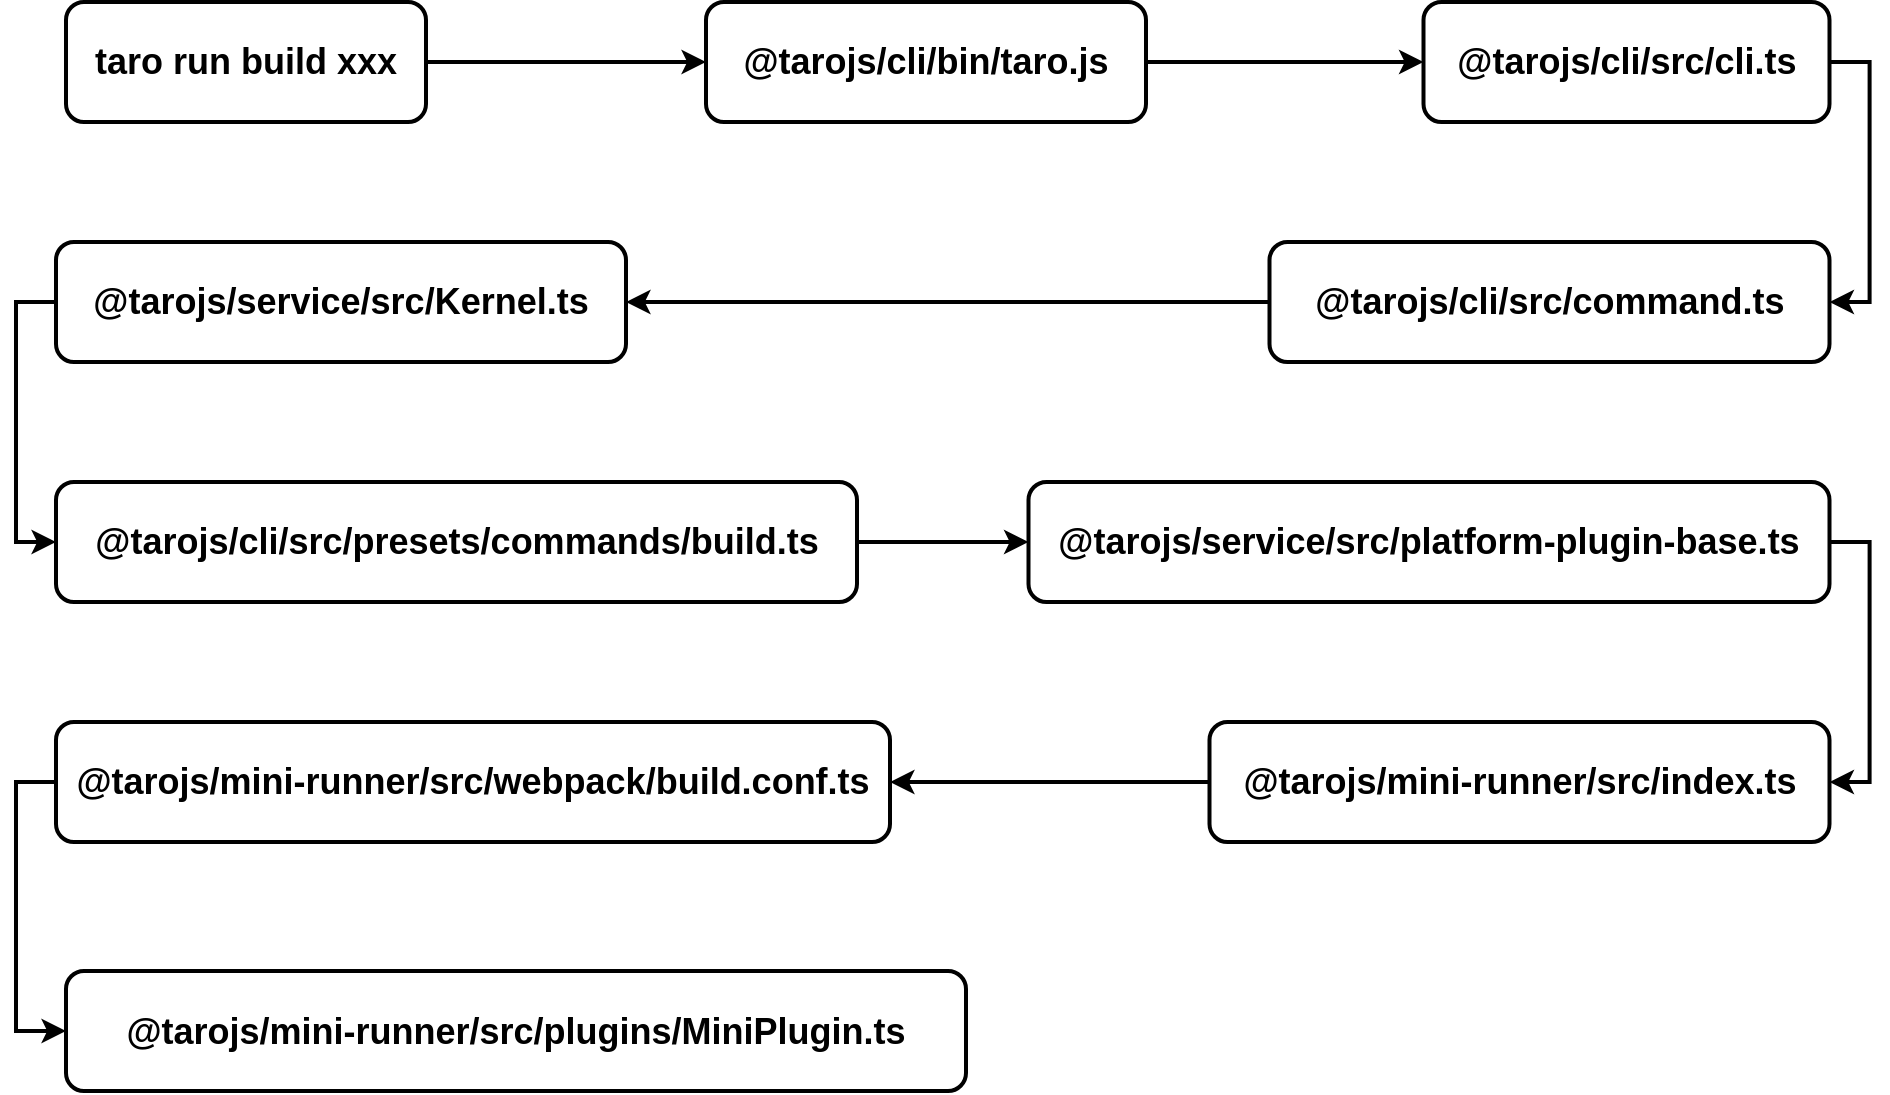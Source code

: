 <mxfile version="16.1.2" type="device"><diagram id="C5RBs43oDa-KdzZeNtuy" name="Page-1"><mxGraphModel dx="2262" dy="1112" grid="1" gridSize="10" guides="1" tooltips="1" connect="1" arrows="1" fold="1" page="1" pageScale="1" pageWidth="827" pageHeight="1169" math="0" shadow="0"><root><mxCell id="WIyWlLk6GJQsqaUBKTNV-0"/><mxCell id="WIyWlLk6GJQsqaUBKTNV-1" parent="WIyWlLk6GJQsqaUBKTNV-0"/><mxCell id="dqk8ltZ6oCo68LV-JH24-7" style="edgeStyle=orthogonalEdgeStyle;rounded=0;orthogonalLoop=1;jettySize=auto;html=1;exitX=1;exitY=0.5;exitDx=0;exitDy=0;fontSize=18;strokeWidth=2;" edge="1" parent="WIyWlLk6GJQsqaUBKTNV-1" source="dqk8ltZ6oCo68LV-JH24-0" target="dqk8ltZ6oCo68LV-JH24-3"><mxGeometry relative="1" as="geometry"/></mxCell><mxCell id="dqk8ltZ6oCo68LV-JH24-0" value="taro run build xxx" style="rounded=1;whiteSpace=wrap;html=1;fontSize=18;strokeWidth=2;fontStyle=1" vertex="1" parent="WIyWlLk6GJQsqaUBKTNV-1"><mxGeometry x="-280" y="40" width="180" height="60" as="geometry"/></mxCell><mxCell id="dqk8ltZ6oCo68LV-JH24-8" style="edgeStyle=orthogonalEdgeStyle;rounded=0;orthogonalLoop=1;jettySize=auto;html=1;exitX=1;exitY=0.5;exitDx=0;exitDy=0;entryX=0;entryY=0.5;entryDx=0;entryDy=0;fontSize=18;strokeWidth=2;" edge="1" parent="WIyWlLk6GJQsqaUBKTNV-1" source="dqk8ltZ6oCo68LV-JH24-3" target="dqk8ltZ6oCo68LV-JH24-5"><mxGeometry relative="1" as="geometry"/></mxCell><mxCell id="dqk8ltZ6oCo68LV-JH24-3" value="@tarojs/cli/bin/taro.js" style="rounded=1;whiteSpace=wrap;html=1;fontSize=18;strokeWidth=2;fontStyle=1" vertex="1" parent="WIyWlLk6GJQsqaUBKTNV-1"><mxGeometry x="40" y="40" width="220" height="60" as="geometry"/></mxCell><mxCell id="dqk8ltZ6oCo68LV-JH24-10" style="edgeStyle=orthogonalEdgeStyle;rounded=0;orthogonalLoop=1;jettySize=auto;html=1;exitX=1;exitY=0.5;exitDx=0;exitDy=0;entryX=1;entryY=0.5;entryDx=0;entryDy=0;fontSize=18;strokeWidth=2;" edge="1" parent="WIyWlLk6GJQsqaUBKTNV-1" source="dqk8ltZ6oCo68LV-JH24-5" target="dqk8ltZ6oCo68LV-JH24-9"><mxGeometry relative="1" as="geometry"/></mxCell><mxCell id="dqk8ltZ6oCo68LV-JH24-5" value="@tarojs/cli/src/cli.ts" style="rounded=1;whiteSpace=wrap;html=1;fontSize=18;strokeWidth=2;fontStyle=1" vertex="1" parent="WIyWlLk6GJQsqaUBKTNV-1"><mxGeometry x="398.75" y="40" width="203" height="60" as="geometry"/></mxCell><mxCell id="dqk8ltZ6oCo68LV-JH24-32" style="edgeStyle=orthogonalEdgeStyle;rounded=0;orthogonalLoop=1;jettySize=auto;html=1;exitX=0;exitY=0.5;exitDx=0;exitDy=0;entryX=1;entryY=0.5;entryDx=0;entryDy=0;fontSize=20;fontColor=#FF8000;strokeWidth=2;" edge="1" parent="WIyWlLk6GJQsqaUBKTNV-1" source="dqk8ltZ6oCo68LV-JH24-9" target="dqk8ltZ6oCo68LV-JH24-15"><mxGeometry relative="1" as="geometry"/></mxCell><mxCell id="dqk8ltZ6oCo68LV-JH24-9" value="@tarojs/cli/src/command.ts" style="rounded=1;whiteSpace=wrap;html=1;fontSize=18;strokeWidth=2;fontStyle=1" vertex="1" parent="WIyWlLk6GJQsqaUBKTNV-1"><mxGeometry x="321.75" y="160" width="280" height="60" as="geometry"/></mxCell><mxCell id="dqk8ltZ6oCo68LV-JH24-48" style="edgeStyle=orthogonalEdgeStyle;rounded=0;orthogonalLoop=1;jettySize=auto;html=1;exitX=0;exitY=0.5;exitDx=0;exitDy=0;entryX=0;entryY=0.5;entryDx=0;entryDy=0;fontSize=20;fontColor=#FF8000;strokeWidth=2;" edge="1" parent="WIyWlLk6GJQsqaUBKTNV-1" source="dqk8ltZ6oCo68LV-JH24-15" target="dqk8ltZ6oCo68LV-JH24-19"><mxGeometry relative="1" as="geometry"/></mxCell><mxCell id="dqk8ltZ6oCo68LV-JH24-15" value="@tarojs/service/src/Kernel.ts" style="rounded=1;whiteSpace=wrap;html=1;fontSize=18;strokeWidth=2;fontStyle=1" vertex="1" parent="WIyWlLk6GJQsqaUBKTNV-1"><mxGeometry x="-285" y="160" width="285" height="60" as="geometry"/></mxCell><mxCell id="dqk8ltZ6oCo68LV-JH24-44" style="edgeStyle=orthogonalEdgeStyle;rounded=0;orthogonalLoop=1;jettySize=auto;html=1;exitX=1;exitY=0.5;exitDx=0;exitDy=0;entryX=0;entryY=0.5;entryDx=0;entryDy=0;fontSize=20;fontColor=#FF8000;strokeWidth=2;" edge="1" parent="WIyWlLk6GJQsqaUBKTNV-1" source="dqk8ltZ6oCo68LV-JH24-19" target="dqk8ltZ6oCo68LV-JH24-30"><mxGeometry relative="1" as="geometry"/></mxCell><mxCell id="dqk8ltZ6oCo68LV-JH24-19" value="@tarojs/cli/src/presets/commands/build.ts" style="rounded=1;whiteSpace=wrap;html=1;fontSize=18;strokeWidth=2;fontStyle=1" vertex="1" parent="WIyWlLk6GJQsqaUBKTNV-1"><mxGeometry x="-285" y="280" width="400.5" height="60" as="geometry"/></mxCell><mxCell id="dqk8ltZ6oCo68LV-JH24-45" style="edgeStyle=orthogonalEdgeStyle;rounded=0;orthogonalLoop=1;jettySize=auto;html=1;exitX=1;exitY=0.5;exitDx=0;exitDy=0;entryX=1;entryY=0.5;entryDx=0;entryDy=0;fontSize=20;fontColor=#FF8000;strokeWidth=2;" edge="1" parent="WIyWlLk6GJQsqaUBKTNV-1" source="dqk8ltZ6oCo68LV-JH24-30" target="dqk8ltZ6oCo68LV-JH24-33"><mxGeometry relative="1" as="geometry"/></mxCell><mxCell id="dqk8ltZ6oCo68LV-JH24-30" value="@tarojs/service/src/platform-plugin-base.ts" style="rounded=1;whiteSpace=wrap;html=1;fontSize=18;strokeWidth=2;fontStyle=1" vertex="1" parent="WIyWlLk6GJQsqaUBKTNV-1"><mxGeometry x="201.25" y="280" width="400.5" height="60" as="geometry"/></mxCell><mxCell id="dqk8ltZ6oCo68LV-JH24-46" style="edgeStyle=orthogonalEdgeStyle;rounded=0;orthogonalLoop=1;jettySize=auto;html=1;exitX=0;exitY=0.5;exitDx=0;exitDy=0;entryX=1;entryY=0.5;entryDx=0;entryDy=0;fontSize=20;fontColor=#FF8000;strokeWidth=2;" edge="1" parent="WIyWlLk6GJQsqaUBKTNV-1" source="dqk8ltZ6oCo68LV-JH24-33" target="dqk8ltZ6oCo68LV-JH24-36"><mxGeometry relative="1" as="geometry"/></mxCell><mxCell id="dqk8ltZ6oCo68LV-JH24-33" value="@tarojs/mini-runner/src/index.ts" style="rounded=1;whiteSpace=wrap;html=1;fontSize=18;strokeWidth=2;fontStyle=1" vertex="1" parent="WIyWlLk6GJQsqaUBKTNV-1"><mxGeometry x="291.75" y="400" width="310" height="60" as="geometry"/></mxCell><mxCell id="dqk8ltZ6oCo68LV-JH24-47" style="edgeStyle=orthogonalEdgeStyle;rounded=0;orthogonalLoop=1;jettySize=auto;html=1;exitX=0;exitY=0.5;exitDx=0;exitDy=0;entryX=0;entryY=0.5;entryDx=0;entryDy=0;fontSize=20;fontColor=#FF8000;strokeWidth=2;" edge="1" parent="WIyWlLk6GJQsqaUBKTNV-1" source="dqk8ltZ6oCo68LV-JH24-36" target="dqk8ltZ6oCo68LV-JH24-38"><mxGeometry relative="1" as="geometry"/></mxCell><mxCell id="dqk8ltZ6oCo68LV-JH24-36" value="&lt;span&gt;@tarojs/mini-runner/src/webpack/build.conf.ts&lt;/span&gt;" style="rounded=1;whiteSpace=wrap;html=1;fontSize=18;strokeWidth=2;fontStyle=1" vertex="1" parent="WIyWlLk6GJQsqaUBKTNV-1"><mxGeometry x="-285" y="400" width="417" height="60" as="geometry"/></mxCell><mxCell id="dqk8ltZ6oCo68LV-JH24-38" value="&lt;span&gt;@tarojs/mini-runner/src/plugins/MiniPlugin.ts&lt;/span&gt;" style="rounded=1;whiteSpace=wrap;html=1;fontSize=18;strokeWidth=2;fontStyle=1" vertex="1" parent="WIyWlLk6GJQsqaUBKTNV-1"><mxGeometry x="-280" y="524.5" width="450" height="60" as="geometry"/></mxCell></root></mxGraphModel></diagram></mxfile>